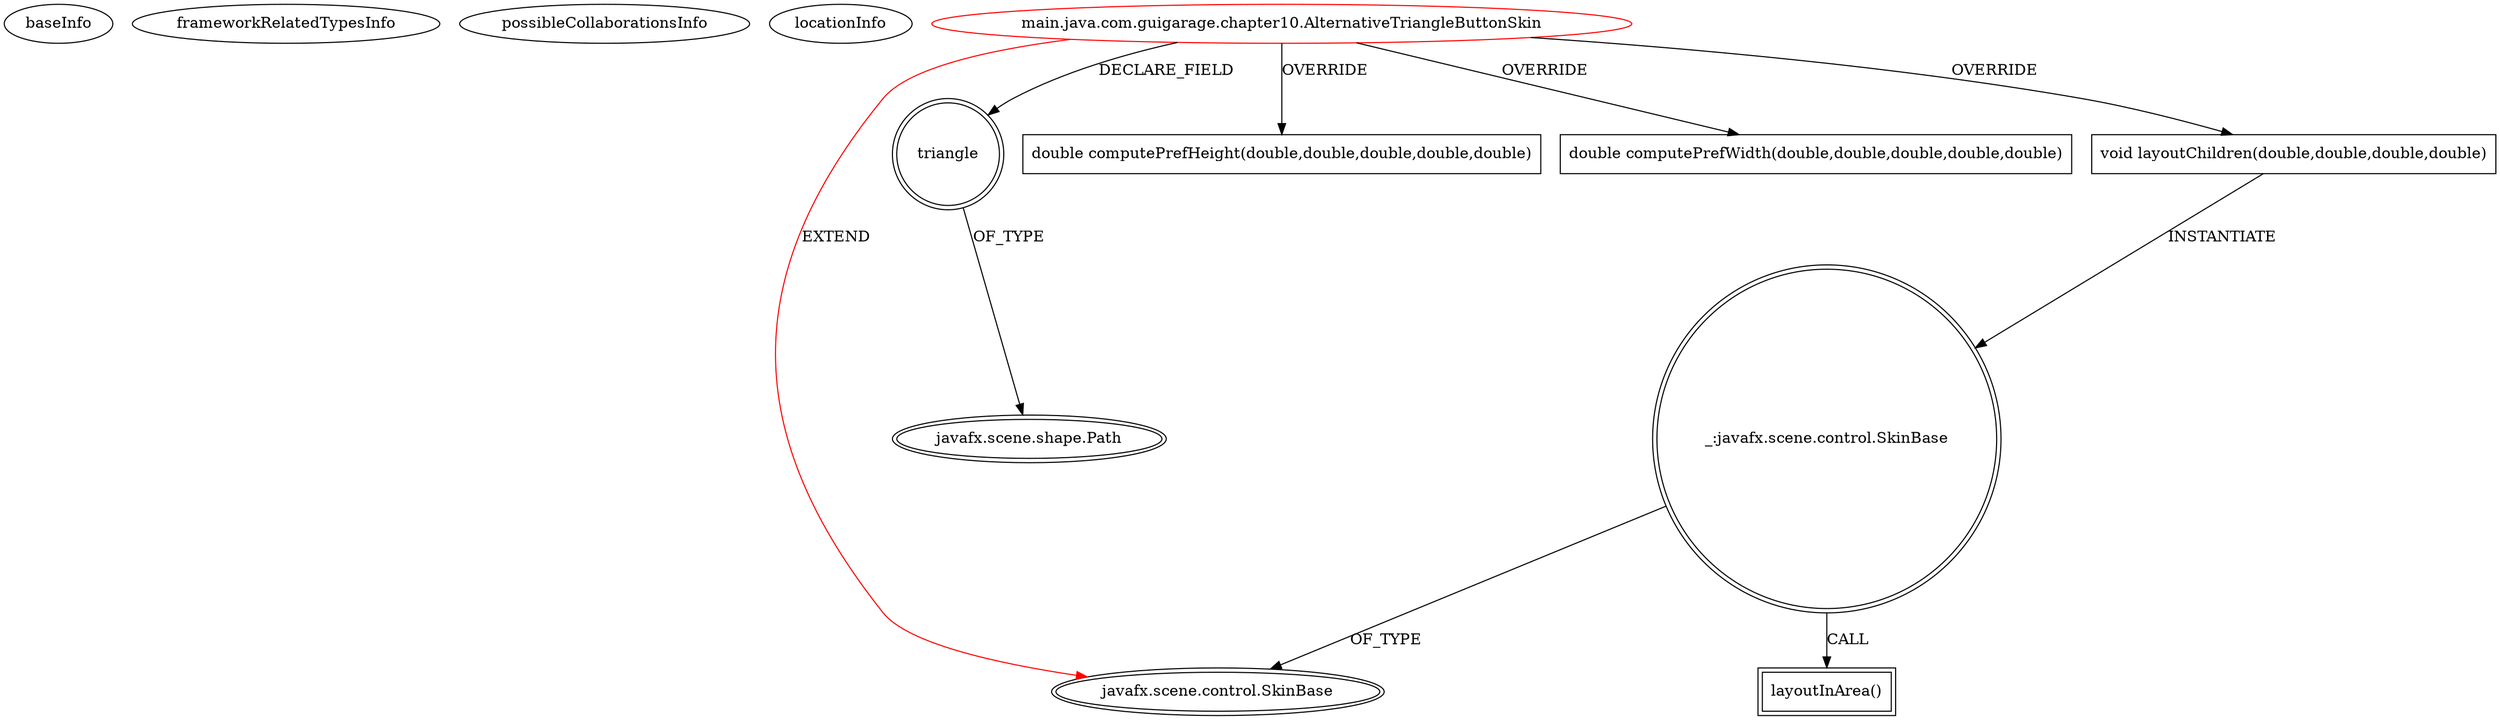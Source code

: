 digraph {
baseInfo[graphId=2838,category="extension_graph",isAnonymous=false,possibleRelation=false]
frameworkRelatedTypesInfo[0="javafx.scene.control.SkinBase"]
possibleCollaborationsInfo[]
locationInfo[projectName="guigarage-mastering-javafx-controls",filePath="/guigarage-mastering-javafx-controls/mastering-javafx-controls-master/src/main/java/com/guigarage/chapter10/AlternativeTriangleButtonSkin.java",contextSignature="AlternativeTriangleButtonSkin",graphId="2838"]
0[label="main.java.com.guigarage.chapter10.AlternativeTriangleButtonSkin",vertexType="ROOT_CLIENT_CLASS_DECLARATION",isFrameworkType=false,color=red]
1[label="javafx.scene.control.SkinBase",vertexType="FRAMEWORK_CLASS_TYPE",isFrameworkType=true,peripheries=2]
2[label="triangle",vertexType="FIELD_DECLARATION",isFrameworkType=true,peripheries=2,shape=circle]
3[label="javafx.scene.shape.Path",vertexType="FRAMEWORK_CLASS_TYPE",isFrameworkType=true,peripheries=2]
4[label="double computePrefHeight(double,double,double,double,double)",vertexType="OVERRIDING_METHOD_DECLARATION",isFrameworkType=false,shape=box]
5[label="double computePrefWidth(double,double,double,double,double)",vertexType="OVERRIDING_METHOD_DECLARATION",isFrameworkType=false,shape=box]
6[label="void layoutChildren(double,double,double,double)",vertexType="OVERRIDING_METHOD_DECLARATION",isFrameworkType=false,shape=box]
7[label="_:javafx.scene.control.SkinBase",vertexType="VARIABLE_EXPRESION",isFrameworkType=true,peripheries=2,shape=circle]
8[label="layoutInArea()",vertexType="INSIDE_CALL",isFrameworkType=true,peripheries=2,shape=box]
0->1[label="EXTEND",color=red]
0->2[label="DECLARE_FIELD"]
2->3[label="OF_TYPE"]
0->4[label="OVERRIDE"]
0->5[label="OVERRIDE"]
0->6[label="OVERRIDE"]
6->7[label="INSTANTIATE"]
7->1[label="OF_TYPE"]
7->8[label="CALL"]
}
